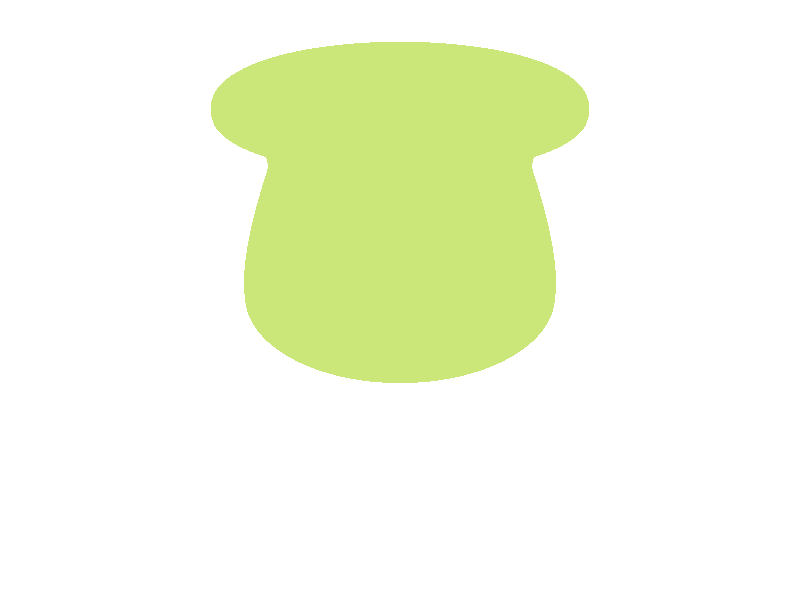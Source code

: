 #include "colors.inc"

camera {location <0,7,-10> look_at <0,0,0> }
background { White }
light_source { <100,100,-200> rgb 0.9}

lathe {
  quadratic_spline
  7,
  < 2, 0 >, < 2.2, 0 >, < 3, 0.5 >, < 2.25, 3 >, <3, 4>, <2.5, 4.4>, <2, 4.1>
  pigment { YellowGreen }
  finish {ambient .3 phong 1}
}
